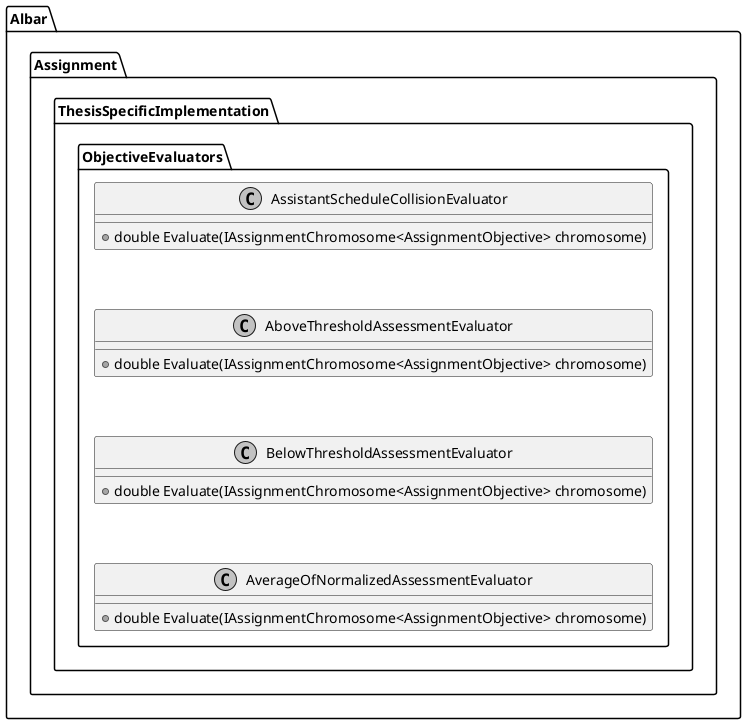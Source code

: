 @startuml
skinparam monochrome true
' namespace Bunnypro.GeneticAlgorithm.Primitives {
'     class PopulationCapacity <<(S,#FF7700)>>
'     {
'         +int Minimum { get }
'         +int Maximum { get }
'     }
' }

' namespace Bunnypro.GeneticAlgorithm.Abstractions {
'     interface IChromosome
'     {
'         +double Fitness { get set }
'         +ImmutableArray<object> Genotype { get }
'         +object Phenotype { get }
'     }
' }

' hide Bunnypro.GeneticAlgorithm.Primitives
' hide Bunnypro.GeneticAlgorithm.Abstractions

' namespace Bunnypro.GeneticAlgorithm.MultiObjective.Primitives {
'     class ObjectiveValues<T: Enum> <<(S,#FF7700)>>
'     {
'         -IReadOnlyDictionary<T, double> _values
'     }
' }

' namespace Bunnypro.GeneticAlgorithm.MultiObjective.Abstractions {
' '    Bunnypro.GeneticAlgorithm.Abstractions.IChromosome <|-- IChromosome
' '    IMultiObjectiveGeneticOperation ..> IChromosome
' '    IMultiObjectiveGeneticOperation ..> Bunnypro.GeneticAlgorithm.Primitives.PopulationCapacity

' '    IChromosome o-- Bunnypro.GeneticAlgorithm.MultiObjective.Primitives.ObjectiveValues
    
'     interface IChromosome<T: Enum>
'     {
'         +ObjectiveValues<T> ObjectiveValues { get set }
'     }
    
'     interface IMultiObjectiveGeneticOperation<T: Enum>
'     {
'         +Task<IEnumerable<IChromosome<T>>> Operate(IEnumerable<IChromosome<T>>, PopulationCapacity[, CancellationToken])
'     }
' }

' namespace Bunnypro.GeneticAlgorithm.MultiObjective.Core {
' '    Bunnypro.GeneticAlgorithm.MultiObjective.Abstractions.IChromosomeEvaluator <|-- NormalizedObjectiveValuesFitnessEvaluator
' '    NormalizedObjectiveValuesFitnessEvaluator o-- Bunnypro.GeneticAlgorithm.MultiObjective.Core.NormalizedObjectiveValuesFitnessEvaluator.Optimum
' '    NormalizedObjectiveValuesFitnessEvaluator ..> Bunnypro.GeneticAlgorithm.MultiObjective.Abstractions.IChromosome
    
'     class NormalizedObjectiveValuesFitnessEvaluator<T: Enum>
'     {
'         -<<readonly>> IDictionary<T, Optimum> _optimum
'         -<<readonly>> IDictionary<T, double> _coefficient
'         #<<virtual>> void EvaluateObjectiveValuesAll(IEnumerable<IChromosome<T>>)
'     }
' }

' hide Bunnypro.GeneticAlgorithm.MultiObjective.Primitives
' hide Bunnypro.GeneticAlgorithm.MultiObjective.Abstractions
' hide Bunnypro.GeneticAlgorithm.MultiObjective.Core

' namespace Albar.Assignment.DataAbstractions {
'     interface IAssistant
'     {
'         +int Id { get }
'         +ImmutableArray<ISubject> Subjects { get }
'     }
    
'     interface ISchedule
'     {
'         +int Id { get }
'         +ISubject Subject { get }
'     }
    
'     interface ISubject
'     {
'         +int Id { get }
'         +ImmutableArray<IAssistant> Assistants { get }
'         +ImmutableArray<ISchedule> Schedules { get }
'         +int AssistantCountPerScheduleRequirement { get }
'     }
' }

' hide Albar.Assignment.DataAbstractions

' namespace Albar.Assignment.Abstractions {
'    Bunnypro.GeneticAlgorithm.MultiObjective.Abstractions.IChromosome <|-- IAssignmentChromosome
'    ICrossoverSelection <|-- IReproductionSelection
'    IMutationSelection <|-- IReproductionSelection

'    IAssignmentChromosome o-- IScheduleSolutionRepresentation
    
'    ICrossoverSelection ..> IAssignmentChromosome
'    ICrossoverSelection ..> Bunnypro.GeneticAlgorithm.Primitives.PopulationCapacity
'    IMutationSelection ..> IAssignmentChromosome
'    IMutationSelection ..> Bunnypro.GeneticAlgorithm.Primitives.PopulationCapacity
    
'    IDataRepository o-- Albar.Assignment.DataAbstraction.ISubject
'    IDataRepository o-- Albar.Assignment.DataAbstraction.ISchedule
'    IDataRepository o-- Albar.Assignment.DataAbstraction.IAssistant
'    IDataRepository o-- IAssistantCombination
    
'    IGenotypePhenotypeMapper o-- IDataRepository
'    IGenotypePhenotypeMapper ..> IAssignmentChromosome
'    IGenotypePhenotypeMapper ..> IScheduleSolutionRepresentation
    
'    IObjectiveEvaluator ..> IAssignmentChromosome
    
'    IScheduleSolutionRepresentation o-- Albar.Assignment.DataAbstraction.ISchedule
'    IScheduleSolutionRepresentation o-- IAssistantCombination

'    interface IReproductionSelection<T: Enum>
    
'     interface IAssignmentChromosome<T: Enum>
'     {
'         +ImmutableArray<byte> Genotype { get }
'         +IEnumerable<IScheduleSolutionRepresentation> Phenotype { get }
'     }
    
'     interface IAssistantCombination
'     {
'         +int Id { get }
'         +ISubject Subject { get }
'         +ImmutableArray<IAssistant> Assistants { get }
'     }
    
'     interface ICrossoverSelection<T: Enum>
'     {
'         +IEnumerable<PreparedCrossoverParent> SelectCrossoverParent(IEnumerable<IAssignmentChromosome<T>>, PopulationCapacity)
'     }
    
'     interface IDataRepository
'     {
'         +byte GeneSize { get }
'         +ImmutableArray<ISubject> Subjects { get }
'         +ImmutableArray<ISchedule> Schedules { get }
'         +ImmutableArray<IAssistant> Assistants { get }
'         +ImmutableArray<IAssistantCombination> AssistantCombinations { get }
'     }
    
'     interface IGenotypePhenotypeMapper<T: Enum>
'     {
'         +IDataRepository DataRepository { get }
'         +IEnumerable<IScheduleSolutionRepresentation> ToSolution(IAssignmentChromosome<T>)
'         +IEnumerable<IScheduleSolutionRepresentation> ToSolution(byte[])
'         +IAssignmentChromosome<T> ToChromosome(IEnumerable<IScheduleSolutionRepresentation>)
'         +IAssignmentChromosome<T> ToChromosome(byte[])
'     }
    
'     interface IMutationSelection<T: Enum>
'     {
'         +IEnumerable<PreparedMutationParent> SelectMutationParent(IEnumerable<IAssignmentChromosome<T>>, PopulationCapacity)
'     }
    
'     interface IObjectiveEvaluator<T: Enum>
'     {
'         +double Evaluate(IAssignmentChromosome<T>)
'     }
    
'     interface IScheduleSolutionRepresentation
'     {
'         +ISchedule Schedule { get }
'         +IAssistantCombination AssistantCombination { get }
'     }
    
'     namespace Primitives {
' '        PreparedCrossoverParent o-- Albar.Assignment.Abstractions.IAssignmentChromosome
' '        PreparedMutationParent o-- Albar.Assignment.Abstractions.IAssignmentChromosome
        
'         class PreparedCrossoverParent<T: Enum> <<(S,#FF7700)>>
'         {
'             +ImmutableArray<bool> Schema { get } 
'             +IAssignmentChromosome<T> Parent1 { get }
'             +IAssignmentChromosome<T> Parent2 { get }
'         }
        
'         class PreparedMutationParent<T: Enum> <<(S,#FF7700)>>
'         {
'             +ImmutableArray<bool> Schema { get }
'             +IAssignmentChromosome<T> Parent { get }
'         }
'     }
    
'     Albar.Assignment.Abstractions.IAssistantCombination -[hidden]> Albar.Assignment.Abstractions.IGenotypePhenotypeMapper
'     Albar.Assignment.Abstractions.IAssistantCombination --[hidden]> Albar.Assignment.Abstractions.IDataRepository
'     Albar.Assignment.Abstractions.IDataRepository -[hidden]> Albar.Assignment.Abstractions.IObjectiveEvaluator
'     Albar.Assignment.Abstractions.IDataRepository --[hidden]> Albar.Assignment.Abstractions.IAssignmentChromosome
'     Albar.Assignment.Abstractions.IAssignmentChromosome -[hidden]> Albar.Assignment.Abstractions.IScheduleSolutionRepresentation
'     Albar.Assignment.Abstractions.IAssignmentChromosome --[hidden]> Albar.Assignment.Abstractions.ICrossoverSelection
'     Albar.Assignment.Abstractions.ICrossoverSelection --[hidden]> Albar.Assignment.Abstractions.IMutationSelection
'     Albar.Assignment.Abstractions.IMutationSelection --[hidden]> Albar.Assignment.Abstractions.Primitives
' }

' hide Albar.Assignment.Abstractions

' namespace Albar.Assignment.Algorithm {
' '    Albar.Assignment.Abstractions.IAssignmentChromosome <|-down- AssignmentChromosome
' '    Bunnypro.GeneticAlgorithm.MultiObjective.Abstractions.IMultiObjectiveGeneticOperation <|-right- AssignmentCrossover
' '    Bunnypro.GeneticAlgorithm.MultiObjective.Abstractions.IMultiObjectiveGeneticOperation <|-right- AssignmentMutation
' '    Bunnypro.GeneticAlgorithm.MultiObjective.Abstractions.IMultiObjectiveGeneticOperation <|-right- AssignmentReproduction
' '    Albar.Assignment.Abstractions.IAssistantCombination <|-down- AssistantCombination
    
' '    AssignmentChromosome o-down- Albar.Assignment.Abstractions.IScheduleSolutionRepresentation
    
' '    AssignmentCrossover o-down- Albar.Assignment.Abstractions.ICrossoverSelection
' '    AssignmentCrossover o-down- Albar.Assignment.Abstractions.IGenotypePhenotypeMapper
' '    AssignmentCrossover .down.> Albar.Assignment.Abstractions.IAssignmentChromosome
    
' '    AssignmentMutation o-down- Albar.Assignment.Abstractions.IMutationSelection
' '    AssignmentMutation o-down- Albar.Assignment.Abstractions.IGenotypePhenotypeMapper
' '    AssignmentMutation .down.> Albar.Assignment.Abstractions.IAssignmentChromosome
    
' '    AssignmentReproduction o-down- Albar.Assignment.Abstractions.IGenotypePhenotypeMapper
' '    AssignmentReproduction o-down- Albar.Assignment.Abstractions.IReproductionSelection
' '    AssignmentReproduction o-down- Albar.Assignment.Abstractions.ICrossoverSelection
' '    AssignmentReproduction o-down- Albar.Assignment.Abstractions.IMutationSelection
' '    AssignmentReproduction *-- AssignmentCrossover
' '    AssignmentReproduction *-- AssignmentMutation
    
' '    AssistantCombination o-down- Albar.Assignment.DataAbstraction.ISubject
' '    AssistantCombination o-down- Albar.Assignment.DataAbstraction.IAssistant
    
'     class AssignmentChromosome<T: Enum>
'     class AssistantCombination
    
'     class AssignmentCrossover<T: Enum>
'     {
'         -<<readonly>> IMutationSelection<T> _selection
'         -<<readonly>> IGenotypePhenotypeMapper<T> _mapper
'         -IEnumerable<byte[]> Crossover(ImmutableArray<bool>, IAssignmentChromosome<T>, IAssignmentChromosome<T>)
'     }
    
'     class AssignmentMutation<T: Enum>
'     {
'         -<<readonly>> IMutationSelection<T> _selection
'         -<<readonly>> IGenotypePhenotypeMapper<T> _mapper
'         -byte[] Mutate(ImmutableArray<bool>, IAssignmentChromosome<T>)
'     }
    
'     class AssignmentReproduction<T: Enum>
'     {
'         -<<readonly>> IEnumerable<IMultiObjectiveGeneticOperation<T>> _operations
'     }
    
'     namespace Factories {
'         class PopulationFactory
'     }
    
'     namespace Utilities {
'         class ByteConverter
'     }
    
'     hide Albar.Assignment.Algorithm.Factories
'     hide Albar.Assignment.Algorithm.Utilities
' }

' hide Albar.Assignment.Algorithm
'hide Albar.Assignment.ThesisSpecificImplementation

namespace Albar.Assignment.ThesisSpecificImplementation.ObjectiveEvaluators {
'    Bunnypro.GeneticAlgorithm.MultiObjective.Core.NormalizedObjectiveValuesFitnessEvaluator <|-down- AssignmentChromosomesEvaluator
'    Albar.Assignment.Abstractions.IDataRepository <|-down- DataRepository
'    Albar.Assignment.Abstractions.IGenotypePhenotypeMapper <|-down- GenotypePhenotypeMapper
'    Albar.Assignment.Abstractions.IReproductionSelection <|-down- ReproductionSelection
'    Albar.Assignment.Abstractions.IScheduleSolutionRepresentation <|-down- ScheduleSolutionRepresentation
   
'    AssignmentChromosomesEvaluator o-down- Albar.Assignment.Abstractions.IObjectiveEvaluator
'    AssignmentChromosomesEvaluator .up.> Albar.Assignment.Abstractions.IAssignmentChromosome
   
'    class GenotypePhenotypeMapper
'    {
'        +IDataRepository<T> DataRepository { get; }
'                
'        +IEnumerable<IScheduleSolutionRepresentation> ToSolution(IAssignmentChromosome<T> chromosome)
'        +IEnumerable<IScheduleSolutionRepresentation> ToSolution(byte[] genotype)
'        +IAssignmentChromosome<T> ToChromosome(IEnumerable<IScheduleSolutionRepresentation> solution)
'        +IAssignmentChromosome<T> ToChromosome(byte[] genotype)
'    }
'    
'    class ScheduleSolutionRepresentation
'    {
'        +Schedule Schedule { get; set; }
'        +AssistantCombination AssistantCombination { get; set; }
'    }
'
'    class AssignmentChromosomesEvaluator<T: Enum>
'    {
'        +void Add(T, IObjectiveEvaluator<T>)
'        #void EvaluateObjectiveValuesAll(IEnumerable<IChromosome<T>>)
'    }
'
'    class DataRepository
'    {
'        +ImmutableArray<ISubject> Subjects { get; }
'        +ImmutableArray<ISchedule> Schedules { get; }
'        +ImmutableArray<IAssistant> Assistants { get; }
'        +ImmutableArray<IAssistantCombination> AssistantCombinations { get; }
'        -ImmutableArray<IAssistantCombination> CombineAssistants(ImmutableArray<ISubject>)
'    }
'
'    class ReproductionSelection
'    {
'        -<<readonly>> IGenotypePhenotypeMapper<AssignmentObjective> _mapper
'        +IEnumerable<PreparedMutationParent<T>> SelectMutationParent(IEnumerable<IAssignmentChromosome<T>> chromosomes, PopulationCapacity capacity)
'        +IEnumerable<PreparedCrossoverParent<T>> SelectCrossoverParent(IEnumerable<IAssignmentChromosome<T>> chromosomes, PopulationCapacity capacity)
'    }
'
'    enum AssignmentObjective
'    {
'        AssistantScheduleCollision,
'        BelowThresholdAssessment,
'        AboveThresholdAssessment,
'        AverageOfNormalizedAssessment
'    }
'
'    Albar.Assignment.ThesisSpecificImplementation.GenotypePhenotypeMapper -[hidden]> Albar.Assignment.ThesisSpecificImplementation.DataRepository
'    Albar.Assignment.ThesisSpecificImplementation.GenotypePhenotypeMapper --[hidden]> Albar.Assignment.ThesisSpecificImplementation.ReproductionSelection
'    Albar.Assignment.ThesisSpecificImplementation.DataRepository --[hidden]> Albar.Assignment.ThesisSpecificImplementation.ReproductionSelection
'    Albar.Assignment.ThesisSpecificImplementation.ReproductionSelection --[hidden]> Albar.Assignment.ThesisSpecificImplementation.ScheduleSolutionRepresentation
'    Albar.Assignment.ThesisSpecificImplementation.ReproductionSelection --[hidden]> Albar.Assignment.ThesisSpecificImplementation.AssignmentChromosomesEvaluator
'    Albar.Assignment.ThesisSpecificImplementation.ReproductionSelection --[hidden]> Albar.Assignment.ThesisSpecificImplementation.AssignmentObjective
    
'    namespace ObjectiveEvaluators {
'        Albar.Assignment.Abstractions.IObjectiveEvaluator <|-down- AssistantScheduleCollisionEvaluator
'        Albar.Assignment.Abstractions.IObjectiveEvaluator <|-down- AboveThresholdAssessmentEvaluator
'        Albar.Assignment.Abstractions.IObjectiveEvaluator <|-down- BelowThresholdAssessmentEvaluator
'        Albar.Assignment.Abstractions.IObjectiveEvaluator <|-down- AverageOfNormalizedAssessmentEvaluator

        class AssistantScheduleCollisionEvaluator
        {
            +double Evaluate(IAssignmentChromosome<AssignmentObjective> chromosome)
        }

        class AboveThresholdAssessmentEvaluator
        {
            +double Evaluate(IAssignmentChromosome<AssignmentObjective> chromosome)
        }

        class BelowThresholdAssessmentEvaluator
        {
            +double Evaluate(IAssignmentChromosome<AssignmentObjective> chromosome)
        }

        class AverageOfNormalizedAssessmentEvaluator
        {
            +double Evaluate(IAssignmentChromosome<AssignmentObjective> chromosome)
        }

        Albar.Assignment.ThesisSpecificImplementation.ObjectiveEvaluators.AssistantScheduleCollisionEvaluator --[hidden]> Albar.Assignment.ThesisSpecificImplementation.ObjectiveEvaluators.AboveThresholdAssessmentEvaluator
        Albar.Assignment.ThesisSpecificImplementation.ObjectiveEvaluators.AboveThresholdAssessmentEvaluator --[hidden]> Albar.Assignment.ThesisSpecificImplementation.ObjectiveEvaluators.BelowThresholdAssessmentEvaluator
        Albar.Assignment.ThesisSpecificImplementation.ObjectiveEvaluators.BelowThresholdAssessmentEvaluator --[hidden]> Albar.Assignment.ThesisSpecificImplementation.ObjectiveEvaluators.AverageOfNormalizedAssessmentEvaluator
        
'    }

'    hide Albar.Assignment.ThesisSpecificImplementation.ObjectiveEvaluators    
    ' hide Albar.Assignment.ThesisSpecificImplementation.Data

'    namespace Data {
'        Albar.Assignment.DataAbstraction.ISubject <|-down- Subject
'        Albar.Assignment.DataAbstraction.IAssistant <|-down- Assistant
'        Albar.Assignment.DataAbstraction.ISchedule <|-down- Schedule

'        Subject o-down- AssistantAssessment
'        Assistant o-down- AssistantAssessment
'        Schedule o-down- SessionOfDay

'        enum AssistantAssessment
'        {
'            AssistantScheduleCollision,
'            BelowThresholdAssessment,
'            AboveThresholdAssessment,
'            AverageOfNormalizedAssessment
'        }
'
'        enum SessionOfDay
'        {
'            First
'            Second
'            Third
'            Fourth
'            Fifth
'        }
'
'        class Assistant
'        {
'            + ImmutableDictionary<Subject, Dictionary<AssistantAssessment, double>> SubjectAssessments { get }
'        }
'
'        class Schedule
'        {
'            + DayOfWeek Day { get }
'            + SessionOfDay Session { get }
'            + int Lab { get }
'        }
'
'        class Subject
'        {
'            + IDictionary<AssistantAssessment, double> AssessmentThreshold { get }
'        }
'        
'        Albar.Assignment.ThesisSpecificImplementation.Data.AssistantAssessment -[hidden]> Albar.Assignment.ThesisSpecificImplementation.Data.SessionOfDay
'        Albar.Assignment.ThesisSpecificImplementation.Data.SessionOfDay -[hidden]> Albar.Assignment.ThesisSpecificImplementation.Data.Schedule
'        Albar.Assignment.ThesisSpecificImplementation.Data.SessionOfDay --[hidden]> Albar.Assignment.ThesisSpecificImplementation.Data.Assistant
'        Albar.Assignment.ThesisSpecificImplementation.Data.Assistant --[hidden]> Albar.Assignment.ThesisSpecificImplementation.Data.Subject
'    }
}

'Albar.Assignment.DataAbstractions -[hidden]> Albar.Assignment.Algorithm
'Albar.Assignment.DataAbstractions --[hidden]> Albar.Assignment.Abstractions
'Albar.Assignment.DataAbstractions -[hidden]> Albar.Assignment.ThesisSpecificImplementation
'Albar.Assignment.ThesisSpecificImplementation --[hidden]> Albar.Assignment.Algorithm
'Albar.Assignment.Abstractions --[hidden]> Bunnypro.GeneticAlgorithm.Primitives
'Albar.Assignment.Algorithm --[hidden]> Bunnypro.GeneticAlgorithm.Primitives
'Albar.Assignment.Abstractions --[hidden]> Bunnypro.GeneticAlgorithm.Primitives
'Albar.Assignment.ThesisSpecificImplementation --[hidden]> Bunnypro.GeneticAlgorithm.Primitives

'Albar.Assignment.Algorithm ---[hidden]> Albar.Assignment.ThesisSpecificImplementation

@enduml